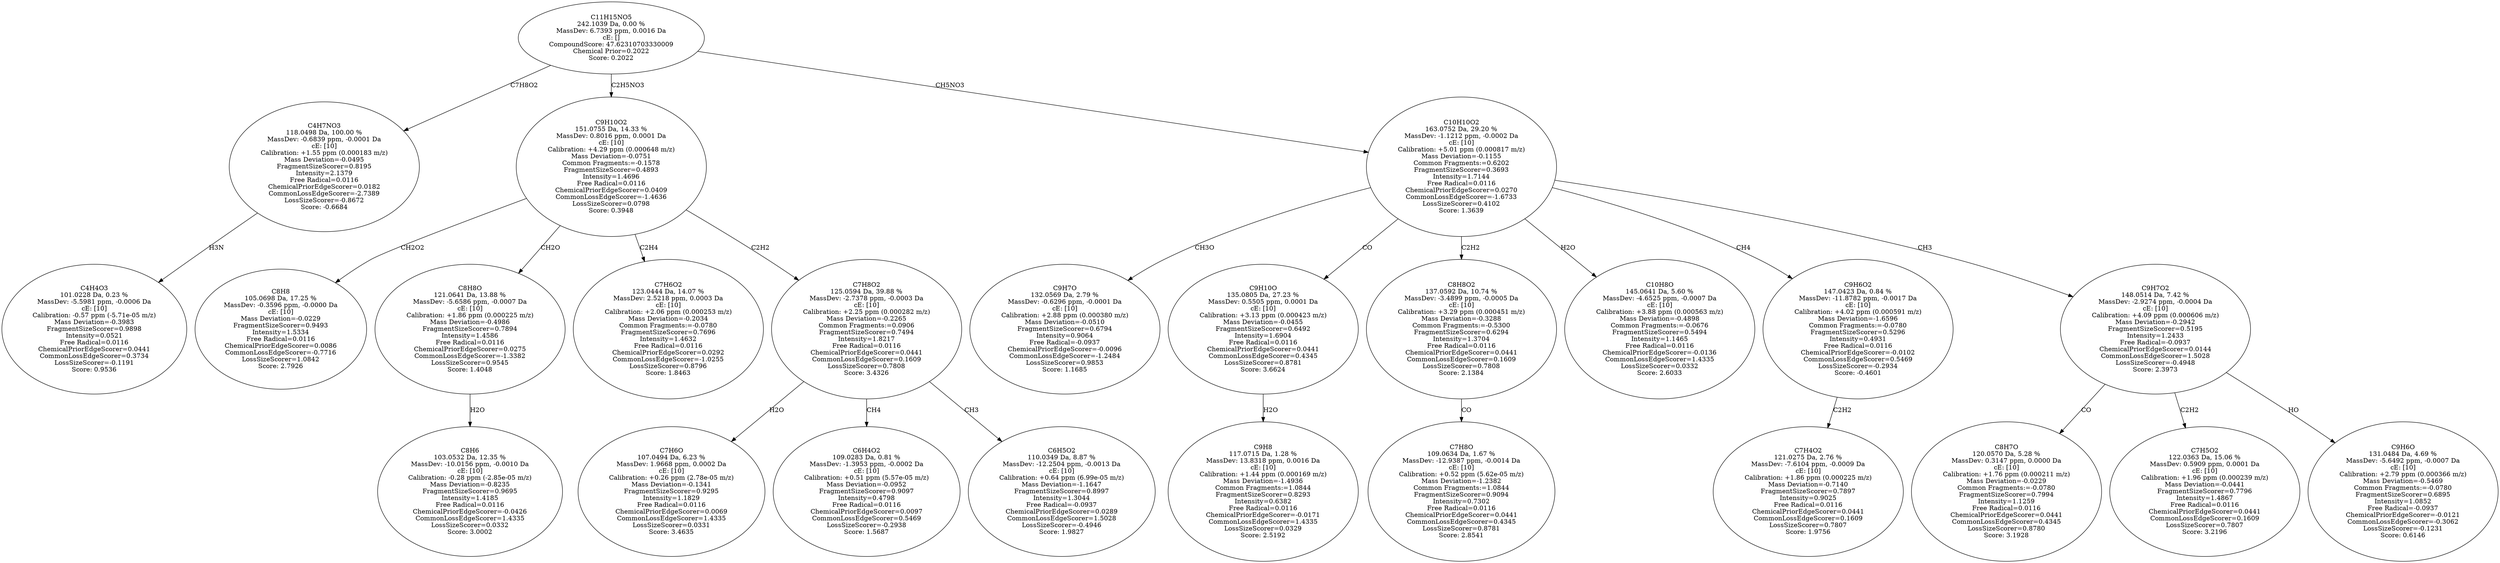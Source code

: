 strict digraph {
v1 [label="C4H4O3\n101.0228 Da, 0.23 %\nMassDev: -5.5981 ppm, -0.0006 Da\ncE: [10]\nCalibration: -0.57 ppm (-5.71e-05 m/z)\nMass Deviation=-0.3983\nFragmentSizeScorer=0.9898\nIntensity=0.0521\nFree Radical=0.0116\nChemicalPriorEdgeScorer=0.0441\nCommonLossEdgeScorer=0.3734\nLossSizeScorer=-0.1191\nScore: 0.9536"];
v2 [label="C4H7NO3\n118.0498 Da, 100.00 %\nMassDev: -0.6839 ppm, -0.0001 Da\ncE: [10]\nCalibration: +1.55 ppm (0.000183 m/z)\nMass Deviation=-0.0495\nFragmentSizeScorer=0.8195\nIntensity=2.1379\nFree Radical=0.0116\nChemicalPriorEdgeScorer=0.0182\nCommonLossEdgeScorer=-2.7389\nLossSizeScorer=-0.8672\nScore: -0.6684"];
v3 [label="C8H8\n105.0698 Da, 17.25 %\nMassDev: -0.3596 ppm, -0.0000 Da\ncE: [10]\nMass Deviation=-0.0229\nFragmentSizeScorer=0.9493\nIntensity=1.5334\nFree Radical=0.0116\nChemicalPriorEdgeScorer=0.0086\nCommonLossEdgeScorer=-0.7716\nLossSizeScorer=1.0842\nScore: 2.7926"];
v4 [label="C8H6\n103.0532 Da, 12.35 %\nMassDev: -10.0156 ppm, -0.0010 Da\ncE: [10]\nCalibration: -0.28 ppm (-2.85e-05 m/z)\nMass Deviation=-0.8235\nFragmentSizeScorer=0.9695\nIntensity=1.4185\nFree Radical=0.0116\nChemicalPriorEdgeScorer=-0.0426\nCommonLossEdgeScorer=1.4335\nLossSizeScorer=0.0332\nScore: 3.0002"];
v5 [label="C8H8O\n121.0641 Da, 13.88 %\nMassDev: -5.6586 ppm, -0.0007 Da\ncE: [10]\nCalibration: +1.86 ppm (0.000225 m/z)\nMass Deviation=-0.4986\nFragmentSizeScorer=0.7894\nIntensity=1.4586\nFree Radical=0.0116\nChemicalPriorEdgeScorer=0.0275\nCommonLossEdgeScorer=-1.3382\nLossSizeScorer=0.9545\nScore: 1.4048"];
v6 [label="C7H6O2\n123.0444 Da, 14.07 %\nMassDev: 2.5218 ppm, 0.0003 Da\ncE: [10]\nCalibration: +2.06 ppm (0.000253 m/z)\nMass Deviation=-0.2034\nCommon Fragments:=-0.0780\nFragmentSizeScorer=0.7696\nIntensity=1.4632\nFree Radical=0.0116\nChemicalPriorEdgeScorer=0.0292\nCommonLossEdgeScorer=-1.0255\nLossSizeScorer=0.8796\nScore: 1.8463"];
v7 [label="C7H6O\n107.0494 Da, 6.23 %\nMassDev: 1.9668 ppm, 0.0002 Da\ncE: [10]\nCalibration: +0.26 ppm (2.78e-05 m/z)\nMass Deviation=-0.1341\nFragmentSizeScorer=0.9295\nIntensity=1.1829\nFree Radical=0.0116\nChemicalPriorEdgeScorer=0.0069\nCommonLossEdgeScorer=1.4335\nLossSizeScorer=0.0331\nScore: 3.4635"];
v8 [label="C6H4O2\n109.0283 Da, 0.81 %\nMassDev: -1.3953 ppm, -0.0002 Da\ncE: [10]\nCalibration: +0.51 ppm (5.57e-05 m/z)\nMass Deviation=-0.0952\nFragmentSizeScorer=0.9097\nIntensity=0.4798\nFree Radical=0.0116\nChemicalPriorEdgeScorer=0.0097\nCommonLossEdgeScorer=0.5469\nLossSizeScorer=-0.2938\nScore: 1.5687"];
v9 [label="C6H5O2\n110.0349 Da, 8.87 %\nMassDev: -12.2504 ppm, -0.0013 Da\ncE: [10]\nCalibration: +0.64 ppm (6.99e-05 m/z)\nMass Deviation=-1.1647\nFragmentSizeScorer=0.8997\nIntensity=1.3044\nFree Radical=-0.0937\nChemicalPriorEdgeScorer=0.0289\nCommonLossEdgeScorer=1.5028\nLossSizeScorer=-0.4946\nScore: 1.9827"];
v10 [label="C7H8O2\n125.0594 Da, 39.88 %\nMassDev: -2.7378 ppm, -0.0003 Da\ncE: [10]\nCalibration: +2.25 ppm (0.000282 m/z)\nMass Deviation=-0.2265\nCommon Fragments:=0.0906\nFragmentSizeScorer=0.7494\nIntensity=1.8217\nFree Radical=0.0116\nChemicalPriorEdgeScorer=0.0441\nCommonLossEdgeScorer=0.1609\nLossSizeScorer=0.7808\nScore: 3.4326"];
v11 [label="C9H10O2\n151.0755 Da, 14.33 %\nMassDev: 0.8016 ppm, 0.0001 Da\ncE: [10]\nCalibration: +4.29 ppm (0.000648 m/z)\nMass Deviation=-0.0751\nCommon Fragments:=-0.1578\nFragmentSizeScorer=0.4893\nIntensity=1.4696\nFree Radical=0.0116\nChemicalPriorEdgeScorer=0.0409\nCommonLossEdgeScorer=-1.4636\nLossSizeScorer=0.0798\nScore: 0.3948"];
v12 [label="C9H7O\n132.0569 Da, 2.79 %\nMassDev: -0.6296 ppm, -0.0001 Da\ncE: [10]\nCalibration: +2.88 ppm (0.000380 m/z)\nMass Deviation=-0.0510\nFragmentSizeScorer=0.6794\nIntensity=0.9064\nFree Radical=-0.0937\nChemicalPriorEdgeScorer=-0.0096\nCommonLossEdgeScorer=-1.2484\nLossSizeScorer=0.9853\nScore: 1.1685"];
v13 [label="C9H8\n117.0715 Da, 1.28 %\nMassDev: 13.8318 ppm, 0.0016 Da\ncE: [10]\nCalibration: +1.44 ppm (0.000169 m/z)\nMass Deviation=-1.4936\nCommon Fragments:=1.0844\nFragmentSizeScorer=0.8293\nIntensity=0.6382\nFree Radical=0.0116\nChemicalPriorEdgeScorer=-0.0171\nCommonLossEdgeScorer=1.4335\nLossSizeScorer=0.0329\nScore: 2.5192"];
v14 [label="C9H10O\n135.0805 Da, 27.23 %\nMassDev: 0.5505 ppm, 0.0001 Da\ncE: [10]\nCalibration: +3.13 ppm (0.000423 m/z)\nMass Deviation=-0.0455\nFragmentSizeScorer=0.6492\nIntensity=1.6904\nFree Radical=0.0116\nChemicalPriorEdgeScorer=0.0441\nCommonLossEdgeScorer=0.4345\nLossSizeScorer=0.8781\nScore: 3.6624"];
v15 [label="C7H8O\n109.0634 Da, 1.67 %\nMassDev: -12.9387 ppm, -0.0014 Da\ncE: [10]\nCalibration: +0.52 ppm (5.62e-05 m/z)\nMass Deviation=-1.2382\nCommon Fragments:=1.0844\nFragmentSizeScorer=0.9094\nIntensity=0.7302\nFree Radical=0.0116\nChemicalPriorEdgeScorer=0.0441\nCommonLossEdgeScorer=0.4345\nLossSizeScorer=0.8781\nScore: 2.8541"];
v16 [label="C8H8O2\n137.0592 Da, 10.74 %\nMassDev: -3.4899 ppm, -0.0005 Da\ncE: [10]\nCalibration: +3.29 ppm (0.000451 m/z)\nMass Deviation=-0.3288\nCommon Fragments:=-0.5300\nFragmentSizeScorer=0.6294\nIntensity=1.3704\nFree Radical=0.0116\nChemicalPriorEdgeScorer=0.0441\nCommonLossEdgeScorer=0.1609\nLossSizeScorer=0.7808\nScore: 2.1384"];
v17 [label="C10H8O\n145.0641 Da, 5.60 %\nMassDev: -4.6525 ppm, -0.0007 Da\ncE: [10]\nCalibration: +3.88 ppm (0.000563 m/z)\nMass Deviation=-0.4898\nCommon Fragments:=-0.0676\nFragmentSizeScorer=0.5494\nIntensity=1.1465\nFree Radical=0.0116\nChemicalPriorEdgeScorer=-0.0136\nCommonLossEdgeScorer=1.4335\nLossSizeScorer=0.0332\nScore: 2.6033"];
v18 [label="C7H4O2\n121.0275 Da, 2.76 %\nMassDev: -7.6104 ppm, -0.0009 Da\ncE: [10]\nCalibration: +1.86 ppm (0.000225 m/z)\nMass Deviation=-0.7140\nFragmentSizeScorer=0.7897\nIntensity=0.9025\nFree Radical=0.0116\nChemicalPriorEdgeScorer=0.0441\nCommonLossEdgeScorer=0.1609\nLossSizeScorer=0.7807\nScore: 1.9756"];
v19 [label="C9H6O2\n147.0423 Da, 0.84 %\nMassDev: -11.8782 ppm, -0.0017 Da\ncE: [10]\nCalibration: +4.02 ppm (0.000591 m/z)\nMass Deviation=-1.6596\nCommon Fragments:=-0.0780\nFragmentSizeScorer=0.5296\nIntensity=0.4931\nFree Radical=0.0116\nChemicalPriorEdgeScorer=-0.0102\nCommonLossEdgeScorer=0.5469\nLossSizeScorer=-0.2934\nScore: -0.4601"];
v20 [label="C8H7O\n120.0570 Da, 5.28 %\nMassDev: 0.3147 ppm, 0.0000 Da\ncE: [10]\nCalibration: +1.76 ppm (0.000211 m/z)\nMass Deviation=-0.0229\nCommon Fragments:=-0.0780\nFragmentSizeScorer=0.7994\nIntensity=1.1259\nFree Radical=0.0116\nChemicalPriorEdgeScorer=0.0441\nCommonLossEdgeScorer=0.4345\nLossSizeScorer=0.8780\nScore: 3.1928"];
v21 [label="C7H5O2\n122.0363 Da, 15.06 %\nMassDev: 0.5909 ppm, 0.0001 Da\ncE: [10]\nCalibration: +1.96 ppm (0.000239 m/z)\nMass Deviation=-0.0441\nFragmentSizeScorer=0.7796\nIntensity=1.4867\nFree Radical=0.0116\nChemicalPriorEdgeScorer=0.0441\nCommonLossEdgeScorer=0.1609\nLossSizeScorer=0.7807\nScore: 3.2196"];
v22 [label="C9H6O\n131.0484 Da, 4.69 %\nMassDev: -5.6492 ppm, -0.0007 Da\ncE: [10]\nCalibration: +2.79 ppm (0.000366 m/z)\nMass Deviation=-0.5469\nCommon Fragments:=-0.0780\nFragmentSizeScorer=0.6895\nIntensity=1.0852\nFree Radical=-0.0937\nChemicalPriorEdgeScorer=-0.0121\nCommonLossEdgeScorer=-0.3062\nLossSizeScorer=-0.1231\nScore: 0.6146"];
v23 [label="C9H7O2\n148.0514 Da, 7.42 %\nMassDev: -2.9274 ppm, -0.0004 Da\ncE: [10]\nCalibration: +4.09 ppm (0.000606 m/z)\nMass Deviation=-0.2942\nFragmentSizeScorer=0.5195\nIntensity=1.2433\nFree Radical=-0.0937\nChemicalPriorEdgeScorer=0.0144\nCommonLossEdgeScorer=1.5028\nLossSizeScorer=-0.4948\nScore: 2.3973"];
v24 [label="C10H10O2\n163.0752 Da, 29.20 %\nMassDev: -1.1212 ppm, -0.0002 Da\ncE: [10]\nCalibration: +5.01 ppm (0.000817 m/z)\nMass Deviation=-0.1155\nCommon Fragments:=0.6202\nFragmentSizeScorer=0.3693\nIntensity=1.7144\nFree Radical=0.0116\nChemicalPriorEdgeScorer=0.0270\nCommonLossEdgeScorer=-1.6733\nLossSizeScorer=0.4102\nScore: 1.3639"];
v25 [label="C11H15NO5\n242.1039 Da, 0.00 %\nMassDev: 6.7393 ppm, 0.0016 Da\ncE: []\nCompoundScore: 47.62310703330009\nChemical Prior=0.2022\nScore: 0.2022"];
v2 -> v1 [label="H3N"];
v25 -> v2 [label="C7H8O2"];
v11 -> v3 [label="CH2O2"];
v5 -> v4 [label="H2O"];
v11 -> v5 [label="CH2O"];
v11 -> v6 [label="C2H4"];
v10 -> v7 [label="H2O"];
v10 -> v8 [label="CH4"];
v10 -> v9 [label="CH3"];
v11 -> v10 [label="C2H2"];
v25 -> v11 [label="C2H5NO3"];
v24 -> v12 [label="CH3O"];
v14 -> v13 [label="H2O"];
v24 -> v14 [label="CO"];
v16 -> v15 [label="CO"];
v24 -> v16 [label="C2H2"];
v24 -> v17 [label="H2O"];
v19 -> v18 [label="C2H2"];
v24 -> v19 [label="CH4"];
v23 -> v20 [label="CO"];
v23 -> v21 [label="C2H2"];
v23 -> v22 [label="HO"];
v24 -> v23 [label="CH3"];
v25 -> v24 [label="CH5NO3"];
}